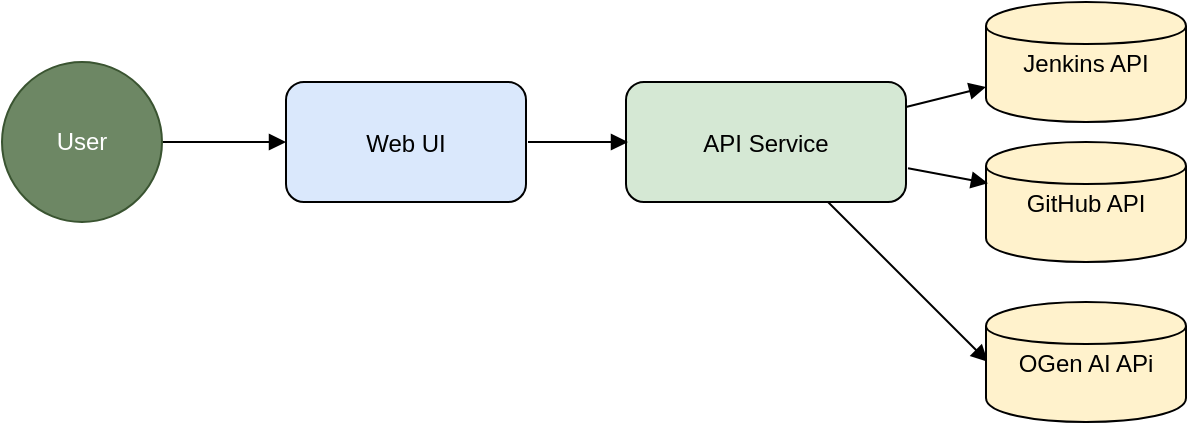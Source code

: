 <mxfile version="27.0.9">
  <diagram name="Technical Architecture Diagram" id="technical-diagram">
    <mxGraphModel dx="542" dy="389" grid="1" gridSize="10" guides="1" tooltips="1" connect="1" arrows="1" fold="1" page="1" pageScale="1" pageWidth="827" pageHeight="1169" math="0" shadow="0">
      <root>
        <mxCell id="0" />
        <mxCell id="1" parent="0" />
        <mxCell id="3" value="Web UI" style="rounded=1;fillColor=#dae8fc;" parent="1" vertex="1">
          <mxGeometry x="162" y="150" width="120" height="60" as="geometry" />
        </mxCell>
        <mxCell id="4" value="API Service" style="rounded=1;fillColor=#d5e8d4;" parent="1" vertex="1">
          <mxGeometry x="332" y="150" width="140" height="60" as="geometry" />
        </mxCell>
        <mxCell id="6" value="Jenkins API" style="shape=cylinder;fillColor=#fff2cc;" parent="1" vertex="1">
          <mxGeometry x="512" y="110" width="100" height="60" as="geometry" />
        </mxCell>
        <mxCell id="7" value="GitHub API" style="shape=cylinder;fillColor=#fff2cc;" parent="1" vertex="1">
          <mxGeometry x="512" y="180" width="100" height="60" as="geometry" />
        </mxCell>
        <mxCell id="10" style="endArrow=block;exitX=1;exitY=0.5;exitDx=0;exitDy=0;" parent="1" source="SItwjMeuMG5GkUsHFt9P-18" target="3" edge="1">
          <mxGeometry relative="1" as="geometry">
            <mxPoint x="132" y="240" as="sourcePoint" />
            <Array as="points" />
          </mxGeometry>
        </mxCell>
        <mxCell id="11" style="endArrow=block;" parent="1" edge="1">
          <mxGeometry relative="1" as="geometry">
            <mxPoint x="283" y="180" as="sourcePoint" />
            <mxPoint x="333" y="180" as="targetPoint" />
          </mxGeometry>
        </mxCell>
        <mxCell id="12" style="endArrow=block;" parent="1" source="4" target="6" edge="1">
          <mxGeometry relative="1" as="geometry" />
        </mxCell>
        <mxCell id="13" style="endArrow=block;" parent="1" edge="1">
          <mxGeometry relative="1" as="geometry">
            <mxPoint x="473" y="193.125" as="sourcePoint" />
            <mxPoint x="513" y="200.625" as="targetPoint" />
          </mxGeometry>
        </mxCell>
        <mxCell id="14" style="endArrow=block;entryX=0;entryY=0.5;entryDx=0;entryDy=0;" parent="1" edge="1">
          <mxGeometry relative="1" as="geometry">
            <mxPoint x="433" y="210" as="sourcePoint" />
            <mxPoint x="513" y="290" as="targetPoint" />
          </mxGeometry>
        </mxCell>
        <mxCell id="SItwjMeuMG5GkUsHFt9P-17" value="OGen AI APi" style="shape=cylinder;fillColor=#fff2cc;" vertex="1" parent="1">
          <mxGeometry x="512" y="260" width="100" height="60" as="geometry" />
        </mxCell>
        <mxCell id="SItwjMeuMG5GkUsHFt9P-18" value="User" style="ellipse;whiteSpace=wrap;html=1;aspect=fixed;fillColor=#6d8764;fontColor=#ffffff;strokeColor=#3A5431;" vertex="1" parent="1">
          <mxGeometry x="20" y="140" width="80" height="80" as="geometry" />
        </mxCell>
      </root>
    </mxGraphModel>
  </diagram>
</mxfile>
